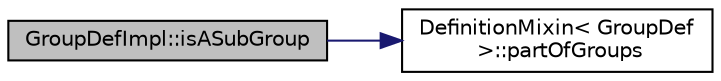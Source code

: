 digraph "GroupDefImpl::isASubGroup"
{
 // LATEX_PDF_SIZE
  edge [fontname="Helvetica",fontsize="10",labelfontname="Helvetica",labelfontsize="10"];
  node [fontname="Helvetica",fontsize="10",shape=record];
  rankdir="LR";
  Node1 [label="GroupDefImpl::isASubGroup",height=0.2,width=0.4,color="black", fillcolor="grey75", style="filled", fontcolor="black",tooltip=" "];
  Node1 -> Node2 [color="midnightblue",fontsize="10",style="solid"];
  Node2 [label="DefinitionMixin\< GroupDef\l \>::partOfGroups",height=0.2,width=0.4,color="black", fillcolor="white", style="filled",URL="$classDefinitionMixin.html#a39a1210547535bd90101e9432c5820b9",tooltip=" "];
}
